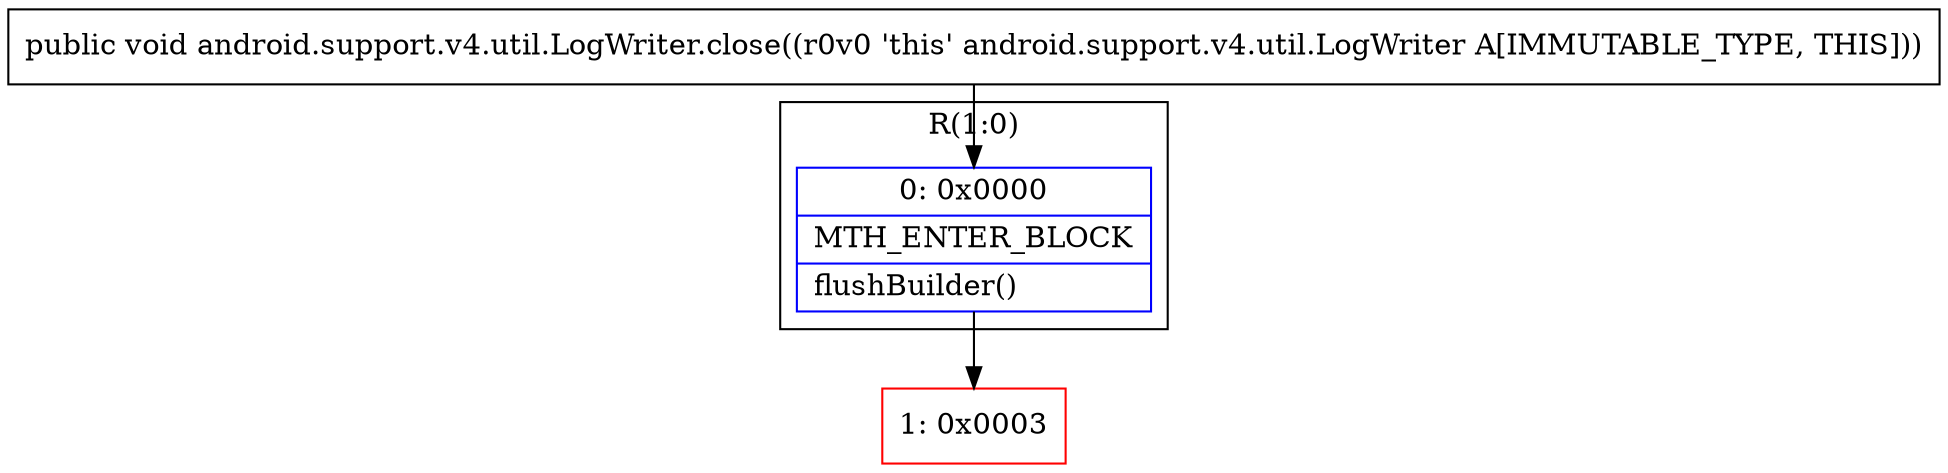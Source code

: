 digraph "CFG forandroid.support.v4.util.LogWriter.close()V" {
subgraph cluster_Region_1594083139 {
label = "R(1:0)";
node [shape=record,color=blue];
Node_0 [shape=record,label="{0\:\ 0x0000|MTH_ENTER_BLOCK\l|flushBuilder()\l}"];
}
Node_1 [shape=record,color=red,label="{1\:\ 0x0003}"];
MethodNode[shape=record,label="{public void android.support.v4.util.LogWriter.close((r0v0 'this' android.support.v4.util.LogWriter A[IMMUTABLE_TYPE, THIS])) }"];
MethodNode -> Node_0;
Node_0 -> Node_1;
}

